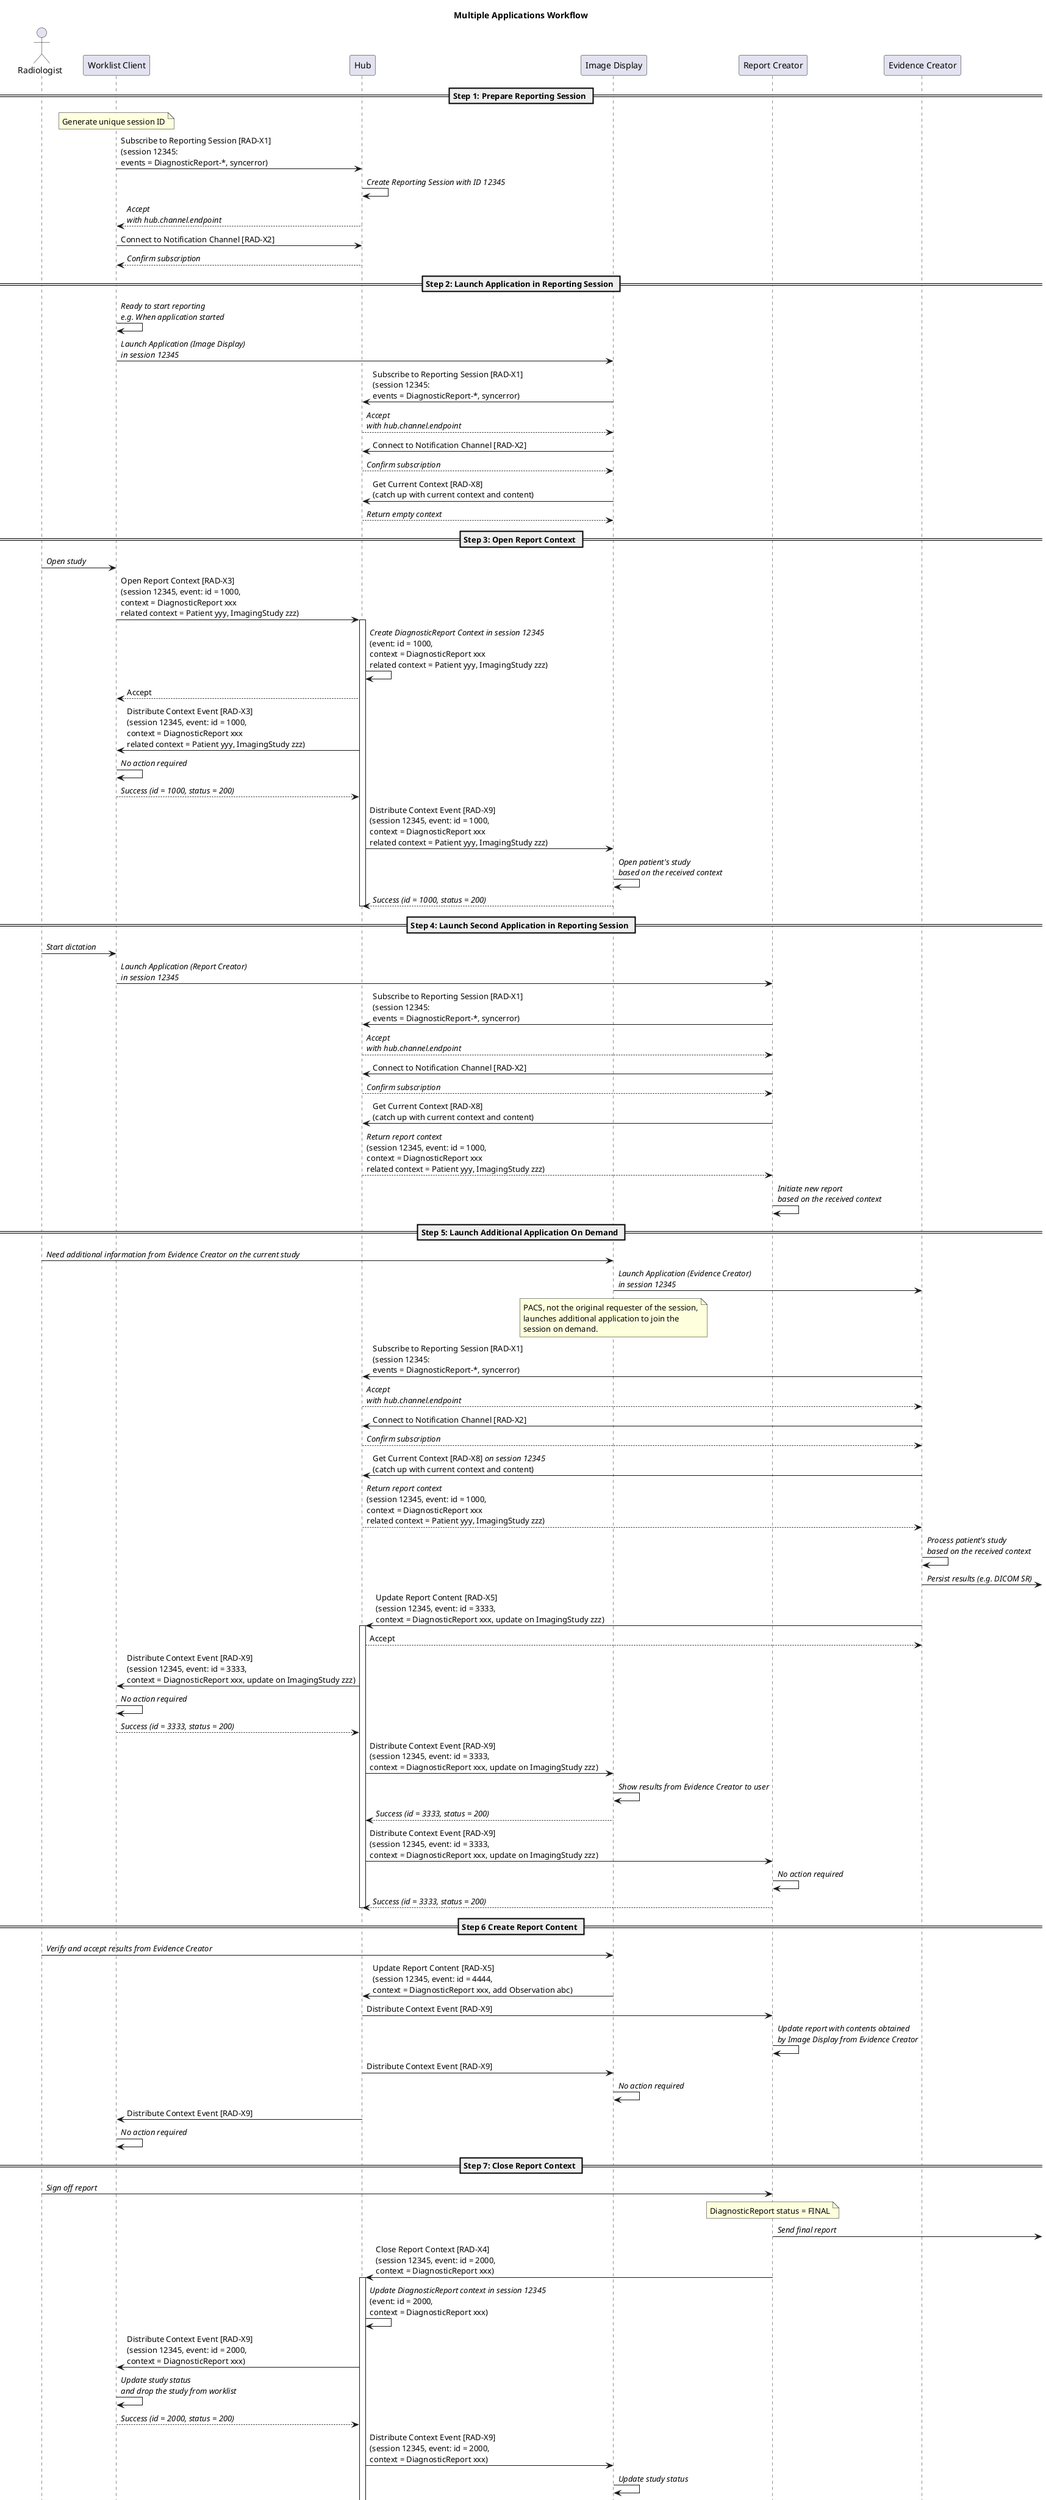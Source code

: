 @startuml multi_app

title Multiple Applications Workflow

actor Radiologist
participant "Worklist Client" as WF
participant "Hub" as Hub
participant "Image Display" as PACS
participant "Report Creator" as Report
participant "Evidence Creator" as Special

== Step 1: Prepare Reporting Session ==
note over WF
Generate unique session ID
end note
WF->Hub: Subscribe to Reporting Session [RAD-X1]\n(session 12345:\nevents = DiagnosticReport-*, syncerror)

Hub->Hub: //Create Reporting Session with ID 12345//

Hub-->WF: //Accept//\n//with hub.channel.endpoint//
WF->Hub: Connect to Notification Channel [RAD-X2]
Hub-->WF: //Confirm subscription//

== Step 2: Launch Application in Reporting Session ==

WF->WF: //Ready to start reporting//\n//e.g. When application started//
WF->PACS: //Launch Application (Image Display)//\n//in session 12345//

PACS->Hub: Subscribe to Reporting Session [RAD-X1]\n(session 12345:\nevents = DiagnosticReport-*, syncerror)
Hub-->PACS: //Accept//\n//with hub.channel.endpoint//
PACS->Hub: Connect to Notification Channel [RAD-X2]
Hub-->PACS: //Confirm subscription//
PACS->Hub: Get Current Context [RAD-X8]\n(catch up with current context and content)

Hub-->PACS: //Return empty context//

== Step 3: Open Report Context ==

Radiologist->WF: //Open study//

WF->Hub: Open Report Context [RAD-X3]\n(session 12345, event: id = 1000,\ncontext = DiagnosticReport xxx\nrelated context = Patient yyy, ImagingStudy zzz)
activate Hub

Hub->Hub: //Create DiagnosticReport Context in session 12345//\n(event: id = 1000,\ncontext = DiagnosticReport xxx\nrelated context = Patient yyy, ImagingStudy zzz)
Hub-->WF: Accept

Hub->WF: Distribute Context Event [RAD-X3]\n(session 12345, event: id = 1000,\ncontext = DiagnosticReport xxx\nrelated context = Patient yyy, ImagingStudy zzz)
WF->WF: //No action required//
WF-->Hub: //Success (id = 1000, status = 200)//

Hub->PACS: Distribute Context Event [RAD-X9]\n(session 12345, event: id = 1000,\ncontext = DiagnosticReport xxx\nrelated context = Patient yyy, ImagingStudy zzz)
PACS->PACS: //Open patient's study//\n//based on the received context//
PACS-->Hub: //Success (id = 1000, status = 200)//

deactivate Hub

== Step 4: Launch Second Application in Reporting Session ==

Radiologist->WF: //Start dictation//

WF->Report: //Launch Application (Report Creator)//\n//in session 12345//

Report->Hub: Subscribe to Reporting Session [RAD-X1]\n(session 12345:\nevents = DiagnosticReport-*, syncerror)
Hub-->Report: //Accept//\n//with hub.channel.endpoint//
Report->Hub: Connect to Notification Channel [RAD-X2]
Hub-->Report: //Confirm subscription//
Report->Hub: Get Current Context [RAD-X8]\n(catch up with current context and content)

Hub-->Report: //Return report context//\n(session 12345, event: id = 1000,\ncontext = DiagnosticReport xxx\nrelated context = Patient yyy, ImagingStudy zzz)
Report->Report: //Initiate new report//\n//based on the received context//

== Step 5: Launch Additional Application On Demand ==

Radiologist->PACS: //Need additional information from Evidence Creator on the current study//

PACS->Special: //Launch Application (Evidence Creator)//\n//in session 12345//
note over PACS
PACS, not the original requester of the session,
launches additional application to join the
session on demand.
end note

Special->Hub: Subscribe to Reporting Session [RAD-X1]\n(session 12345:\nevents = DiagnosticReport-*, syncerror)

Hub-->Special: //Accept//\n//with hub.channel.endpoint//
Special->Hub: Connect to Notification Channel [RAD-X2]
Hub-->Special: //Confirm subscription//
Special->Hub: Get Current Context [RAD-X8] //on session 12345//\n(catch up with current context and content)

Hub-->Special: //Return report context//\n(session 12345, event: id = 1000,\ncontext = DiagnosticReport xxx\nrelated context = Patient yyy, ImagingStudy zzz)
Special->Special: //Process patient's study//\n//based on the received context//
Special->: //Persist results (e.g. DICOM SR)//

Special->Hub: Update Report Content [RAD-X5]\n(session 12345, event: id = 3333,\ncontext = DiagnosticReport xxx, update on ImagingStudy zzz)
activate Hub

Hub-->Special: Accept

Hub->WF: Distribute Context Event [RAD-X9]\n(session 12345, event: id = 3333,\ncontext = DiagnosticReport xxx, update on ImagingStudy zzz)
WF->WF: //No action required//
WF-->Hub: //Success (id = 3333, status = 200)//

Hub->PACS: Distribute Context Event [RAD-X9]\n(session 12345, event: id = 3333,\ncontext = DiagnosticReport xxx, update on ImagingStudy zzz)
PACS->PACS: //Show results from Evidence Creator to user//
PACS-->Hub: //Success (id = 3333, status = 200)//

Hub->Report: Distribute Context Event [RAD-X9]\n(session 12345, event: id = 3333,\ncontext = DiagnosticReport xxx, update on ImagingStudy zzz)
Report->Report: //No action required//
Report-->Hub: //Success (id = 3333, status = 200)//

deactivate Hub

== Step 6 Create Report Content ==

Radiologist->PACS: //Verify and accept results from Evidence Creator//

PACS->Hub: Update Report Content [RAD-X5]\n(session 12345, event: id = 4444,\ncontext = DiagnosticReport xxx, add Observation abc)
Hub->Report: Distribute Context Event [RAD-X9]
Report->Report: //Update report with contents obtained//\n//by Image Display from Evidence Creator//
Hub->PACS: Distribute Context Event [RAD-X9]
PACS->PACS: //No action required//
Hub->WF: Distribute Context Event [RAD-X9]
WF->WF: //No action required//

== Step 7: Close Report Context ==

Radiologist->Report: //Sign off report//
note over Report
DiagnosticReport status = FINAL
end note

Report->: //Send final report//

Report->Hub: Close Report Context [RAD-X4]\n(session 12345, event: id = 2000,\ncontext = DiagnosticReport xxx)
activate Hub

Hub->Hub: //Update DiagnosticReport context in session 12345//\n(event: id = 2000,\ncontext = DiagnosticReport xxx)

Hub->WF: Distribute Context Event [RAD-X9]\n(session 12345, event: id = 2000,\ncontext = DiagnosticReport xxx)
WF->WF: //Update study status//\n//and drop the study from worklist//
WF-->Hub: //Success (id = 2000, status = 200)//

Hub->PACS: Distribute Context Event [RAD-X9]\n(session 12345, event: id = 2000,\ncontext = DiagnosticReport xxx)
PACS->PACS: //Update study status//
PACS-->Hub: //Success (id = 2000, status = 200)//

Hub->Report: Distribute Context Event [RAD-X9]\n(session 12345, event: id = 2000,\ncontext = DiagnosticReport xxx)
Report->Report: //No action required//
Report-->Hub: //Success (id = 2000, status = 200)//

Hub->Special: Distribute Context Event [RAD-X9]\n(session 12345, event: id = 2000,\ncontext = DiagnosticReport xxx)
Special->Special: //Minimize application//
Special-->Hub: //Success (id = 2000, status = 200)//

Hub->Hub: //Delete DiagnosticReport context in session 12345//\n(context = DiagnosticReport xxx)
deactivate Hub

== Step 8: Switch Report Context in Reporting Session ==

note over WF
The workflow repeats. Since all the necessary applications
have already been started, there is no need to relaunch
the applications and establish the subscription.
end note

WF->Hub: Initial Report Context [RAD-X3]\n(session 12345, event: id = 3333,\ncontext = DiagnosticReport kkk)
Hub->PACS: Distribute Context Event [RAD-X9]
Hub->Report: Distribute Context Event [RAD-X9]
Hub->WF: Distribute Context Event [RAD-X9]

== Step 9: Close Applications ==

Radiologist->WF: //Close application//
WF->Hub: Unsubscribe Session [RAD-X7]\n(session 12345)
Hub-->WF: //Accept//
Hub->Hub: //Close channel to Worklist Display//

... Time elapsed and the other subscriptions lease time expired ...

Hub->Hub: //Close channel to Image Display, Report Creator and Evidence Creator//

@enduml